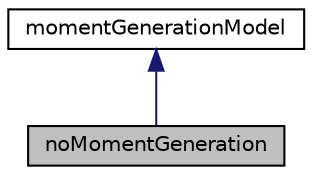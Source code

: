 digraph "noMomentGeneration"
{
  bgcolor="transparent";
  edge [fontname="Helvetica",fontsize="10",labelfontname="Helvetica",labelfontsize="10"];
  node [fontname="Helvetica",fontsize="10",shape=record];
  Node0 [label="noMomentGeneration",height=0.2,width=0.4,color="black", fillcolor="grey75", style="filled", fontcolor="black"];
  Node1 -> Node0 [dir="back",color="midnightblue",fontsize="10",style="solid",fontname="Helvetica"];
  Node1 [label="momentGenerationModel",height=0.2,width=0.4,color="black",URL="$a02848.html",tooltip="Base class for runtime selection for moment generation. One object is used for all node..."];
}
